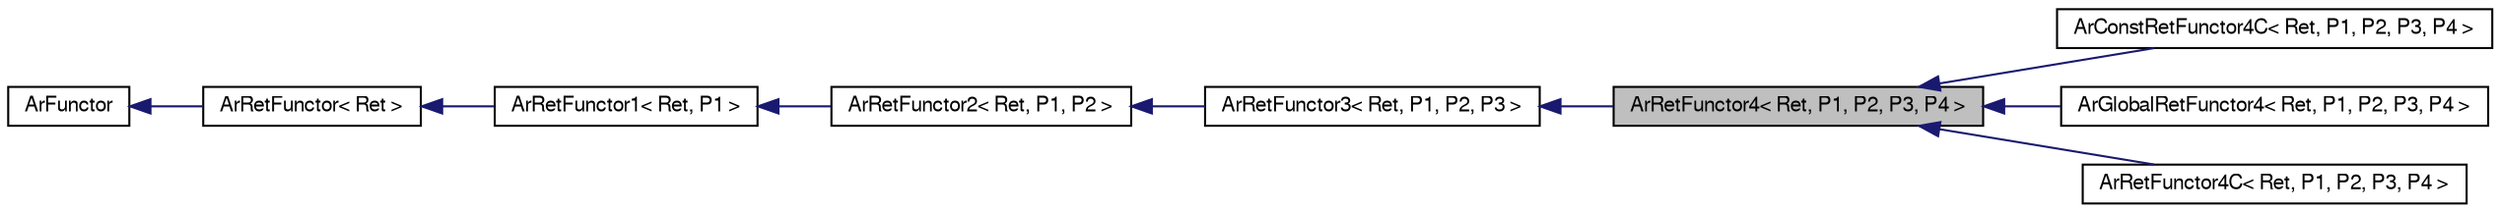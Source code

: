 digraph G
{
  edge [fontname="FreeSans",fontsize=10,labelfontname="FreeSans",labelfontsize=10];
  node [fontname="FreeSans",fontsize=10,shape=record];
  rankdir=LR;
  Node1 [label="ArRetFunctor4\< Ret, P1, P2, P3, P4 \>",height=0.2,width=0.4,color="black", fillcolor="grey75", style="filled" fontcolor="black"];
  Node2 -> Node1 [dir=back,color="midnightblue",fontsize=10,style="solid",fontname="FreeSans"];
  Node2 [label="ArRetFunctor3\< Ret, P1, P2, P3 \>",height=0.2,width=0.4,color="black", fillcolor="white", style="filled",URL="$classArRetFunctor3.html",tooltip="Base class for functors with a return value with 3 parameters."];
  Node3 -> Node2 [dir=back,color="midnightblue",fontsize=10,style="solid",fontname="FreeSans"];
  Node3 [label="ArRetFunctor2\< Ret, P1, P2 \>",height=0.2,width=0.4,color="black", fillcolor="white", style="filled",URL="$classArRetFunctor2.html",tooltip="Base class for functors with a return value with 2 parameters."];
  Node4 -> Node3 [dir=back,color="midnightblue",fontsize=10,style="solid",fontname="FreeSans"];
  Node4 [label="ArRetFunctor1\< Ret, P1 \>",height=0.2,width=0.4,color="black", fillcolor="white", style="filled",URL="$classArRetFunctor1.html",tooltip="Base class for functors with a return value with 1 parameter."];
  Node5 -> Node4 [dir=back,color="midnightblue",fontsize=10,style="solid",fontname="FreeSans"];
  Node5 [label="ArRetFunctor\< Ret \>",height=0.2,width=0.4,color="black", fillcolor="white", style="filled",URL="$classArRetFunctor.html",tooltip="Base class for functors with a return value."];
  Node6 -> Node5 [dir=back,color="midnightblue",fontsize=10,style="solid",fontname="FreeSans"];
  Node6 [label="ArFunctor",height=0.2,width=0.4,color="black", fillcolor="white", style="filled",URL="$classArFunctor.html",tooltip="Base class for functors."];
  Node1 -> Node7 [dir=back,color="midnightblue",fontsize=10,style="solid",fontname="FreeSans"];
  Node7 [label="ArConstRetFunctor4C\< Ret, P1, P2, P3, P4 \>",height=0.2,width=0.4,color="black", fillcolor="white", style="filled",URL="$classArConstRetFunctor4C.html",tooltip="Functor for a const member function with return value and 4 parameters."];
  Node1 -> Node8 [dir=back,color="midnightblue",fontsize=10,style="solid",fontname="FreeSans"];
  Node8 [label="ArGlobalRetFunctor4\< Ret, P1, P2, P3, P4 \>",height=0.2,width=0.4,color="black", fillcolor="white", style="filled",URL="$classArGlobalRetFunctor4.html",tooltip="Functor for a global function with 4 parameters and return value."];
  Node1 -> Node9 [dir=back,color="midnightblue",fontsize=10,style="solid",fontname="FreeSans"];
  Node9 [label="ArRetFunctor4C\< Ret, P1, P2, P3, P4 \>",height=0.2,width=0.4,color="black", fillcolor="white", style="filled",URL="$classArRetFunctor4C.html",tooltip="Functor for a member function with return value and 4 parameters."];
}
